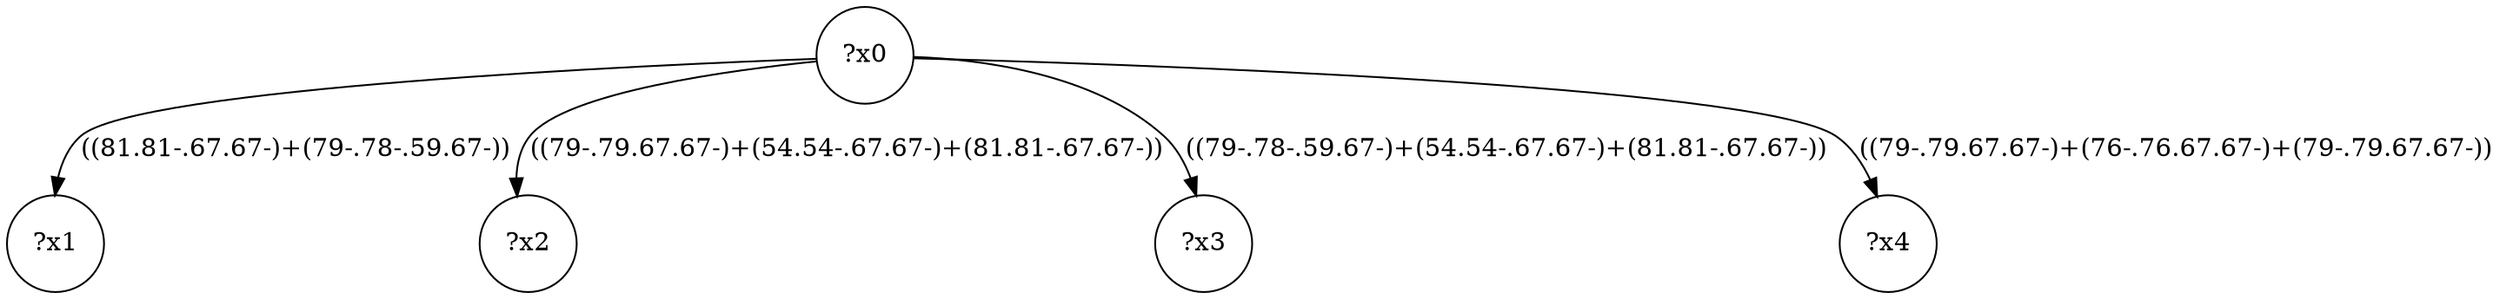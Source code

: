 digraph g {
	x0 [shape=circle, label="?x0"];
	x1 [shape=circle, label="?x1"];
	x0 -> x1 [label="((81.81-.67.67-)+(79-.78-.59.67-))"];
	x2 [shape=circle, label="?x2"];
	x0 -> x2 [label="((79-.79.67.67-)+(54.54-.67.67-)+(81.81-.67.67-))"];
	x3 [shape=circle, label="?x3"];
	x0 -> x3 [label="((79-.78-.59.67-)+(54.54-.67.67-)+(81.81-.67.67-))"];
	x4 [shape=circle, label="?x4"];
	x0 -> x4 [label="((79-.79.67.67-)+(76-.76.67.67-)+(79-.79.67.67-))"];
}
